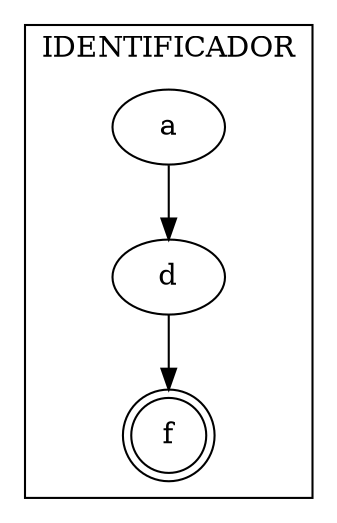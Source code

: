 digraph G {

  "f" [shape=doublecircle]  subgraph cluster_0 {

"a" -> "d" -> "f";
    label = "IDENTIFICADOR";
  }
}